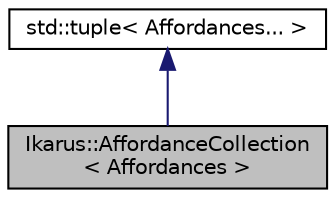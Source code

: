 digraph "Ikarus::AffordanceCollection&lt; Affordances &gt;"
{
 // LATEX_PDF_SIZE
  edge [fontname="Helvetica",fontsize="10",labelfontname="Helvetica",labelfontsize="10"];
  node [fontname="Helvetica",fontsize="10",shape=record];
  Node1 [label="Ikarus::AffordanceCollection\l\< Affordances \>",height=0.2,width=0.4,color="black", fillcolor="grey75", style="filled", fontcolor="black",tooltip="Struct representing a collection of affordances."];
  Node2 -> Node1 [dir="back",color="midnightblue",fontsize="10",style="solid",fontname="Helvetica"];
  Node2 [label="std::tuple\< Affordances... \>",height=0.2,width=0.4,color="black", fillcolor="white", style="filled",tooltip=" "];
}
